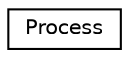 digraph "类继承关系图"
{
  edge [fontname="Helvetica",fontsize="10",labelfontname="Helvetica",labelfontsize="10"];
  node [fontname="Helvetica",fontsize="10",shape=record];
  rankdir="LR";
  Node0 [label="Process",height=0.2,width=0.4,color="black", fillcolor="white", style="filled",URL="$d1/d41/class_process.html"];
}
